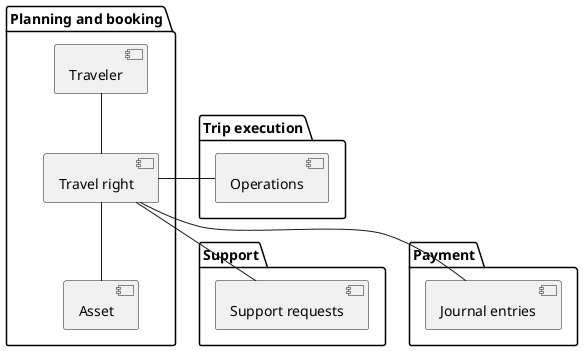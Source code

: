 @startuml 

package "Planning and booking" {
	[Traveler] -- [Travel right]
	[Travel right] -- [Asset]
}
package "Trip execution" {
	[Travel right] -right- [Operations]
}
package "Support" {
	[Travel right] -- [Support requests]
}
package "Payment" {
	[Travel right] -- [Journal entries]
}

@enduml